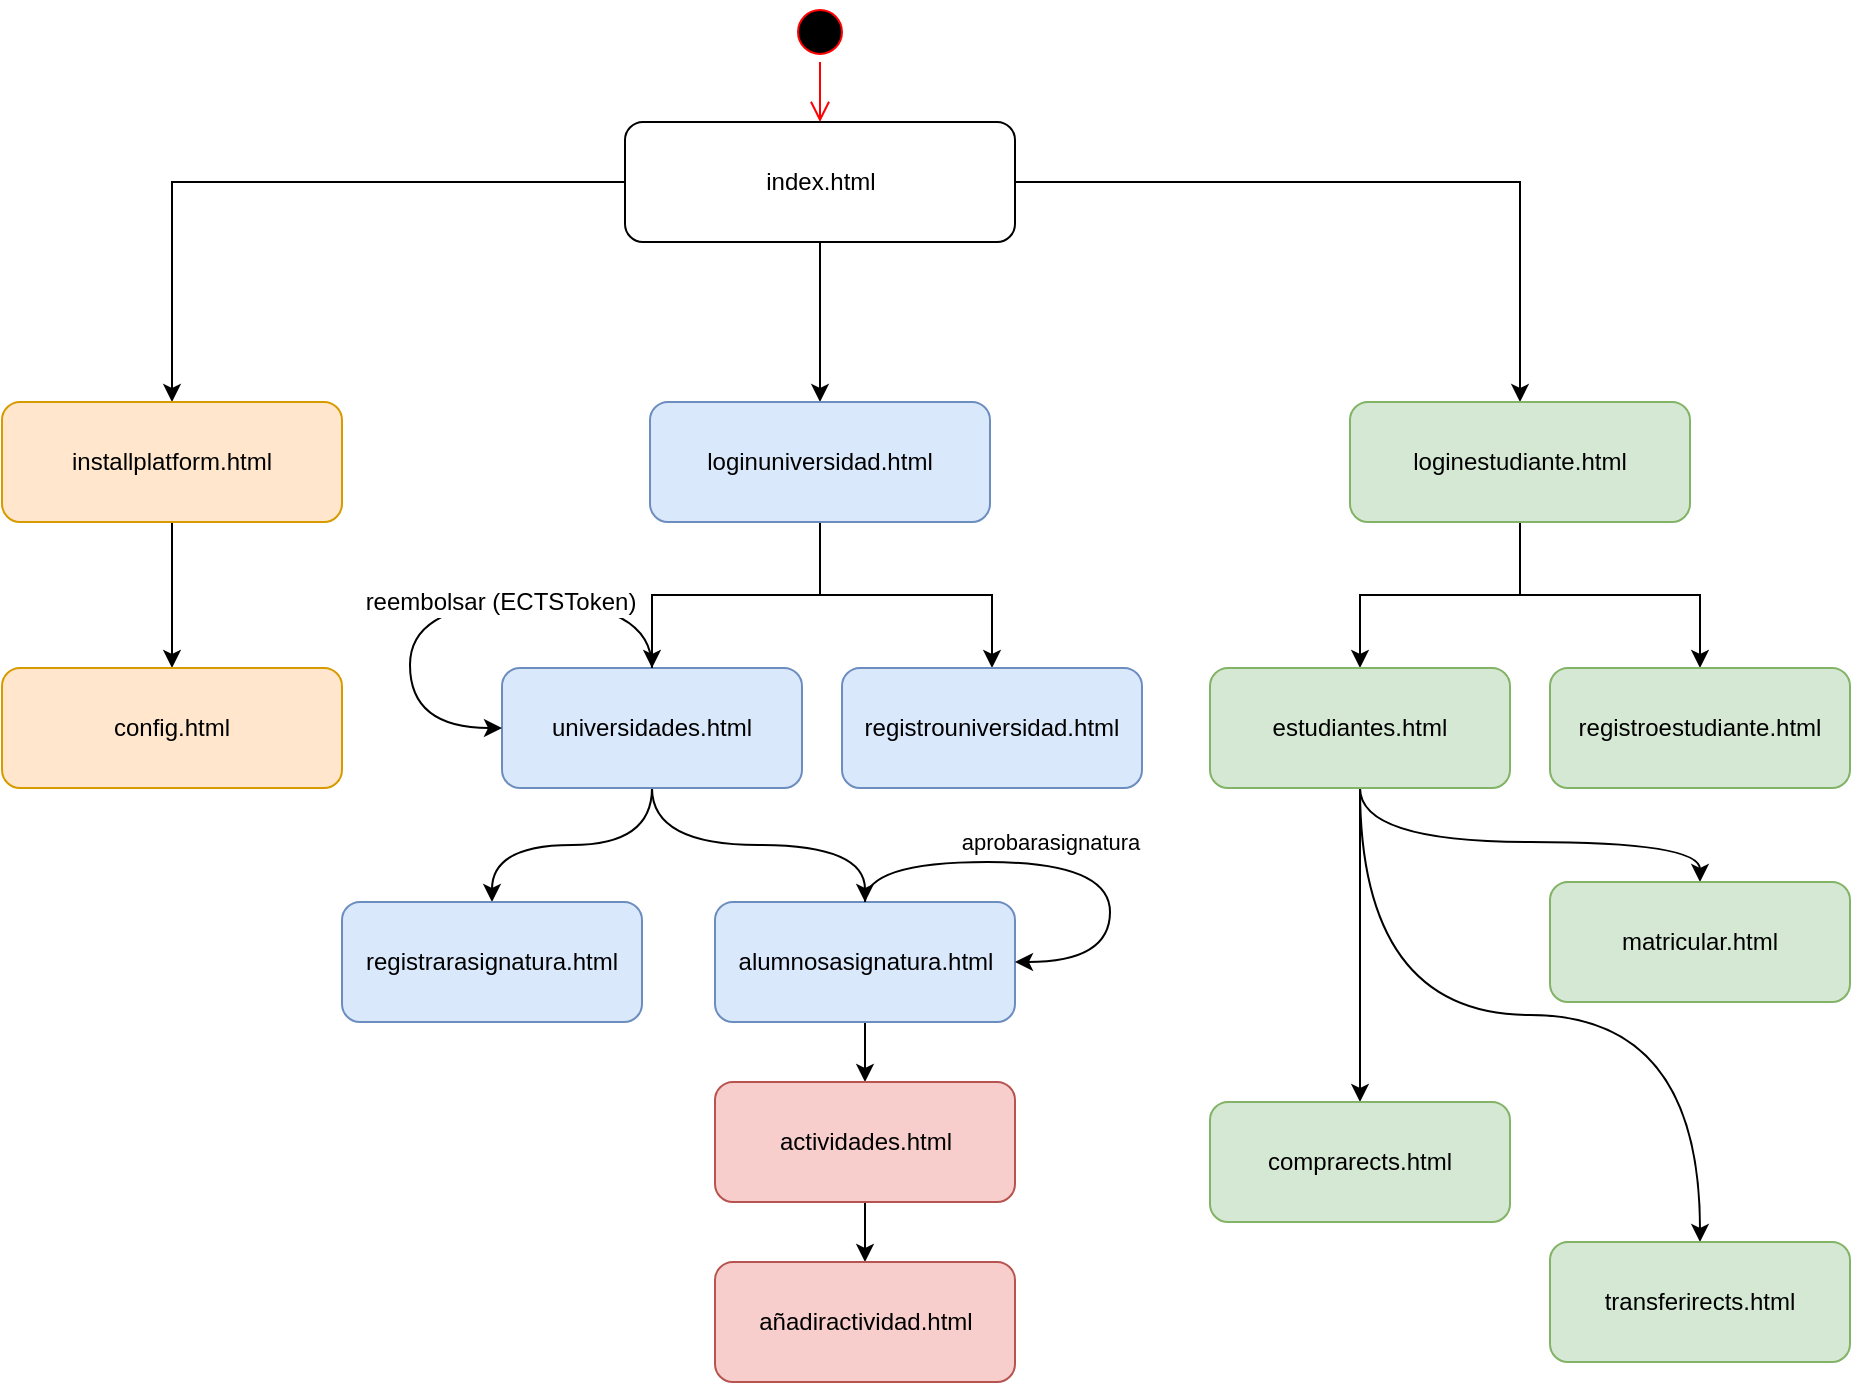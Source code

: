 <mxfile version="12.8.5" type="github" pages="3">
  <diagram name="mapa navegacion" id="e7e014a7-5840-1c2e-5031-d8a46d1fe8dd">
    <mxGraphModel dx="1391" dy="804" grid="1" gridSize="10" guides="1" tooltips="1" connect="1" arrows="1" fold="1" page="1" pageScale="1" pageWidth="1169" pageHeight="826" background="#ffffff" math="0" shadow="0">
      <root>
        <mxCell id="0" />
        <mxCell id="1" parent="0" />
        <mxCell id="12lOe5pPhqCpIjHMCl5X-41" value="" style="ellipse;html=1;shape=startState;fillColor=#000000;strokeColor=#ff0000;" parent="1" vertex="1">
          <mxGeometry x="540" y="80" width="30" height="30" as="geometry" />
        </mxCell>
        <mxCell id="12lOe5pPhqCpIjHMCl5X-42" value="" style="edgeStyle=orthogonalEdgeStyle;html=1;verticalAlign=bottom;endArrow=open;endSize=8;strokeColor=#ff0000;entryX=0.5;entryY=0;entryDx=0;entryDy=0;" parent="1" source="12lOe5pPhqCpIjHMCl5X-41" target="12lOe5pPhqCpIjHMCl5X-43" edge="1">
          <mxGeometry relative="1" as="geometry">
            <mxPoint x="555" y="170" as="targetPoint" />
          </mxGeometry>
        </mxCell>
        <mxCell id="12lOe5pPhqCpIjHMCl5X-49" style="edgeStyle=orthogonalEdgeStyle;rounded=0;orthogonalLoop=1;jettySize=auto;html=1;entryX=0.5;entryY=0;entryDx=0;entryDy=0;" parent="1" source="12lOe5pPhqCpIjHMCl5X-43" target="12lOe5pPhqCpIjHMCl5X-47" edge="1">
          <mxGeometry relative="1" as="geometry" />
        </mxCell>
        <mxCell id="12lOe5pPhqCpIjHMCl5X-50" style="edgeStyle=orthogonalEdgeStyle;rounded=0;orthogonalLoop=1;jettySize=auto;html=1;" parent="1" source="12lOe5pPhqCpIjHMCl5X-43" target="12lOe5pPhqCpIjHMCl5X-45" edge="1">
          <mxGeometry relative="1" as="geometry" />
        </mxCell>
        <mxCell id="12lOe5pPhqCpIjHMCl5X-51" style="edgeStyle=orthogonalEdgeStyle;rounded=0;orthogonalLoop=1;jettySize=auto;html=1;" parent="1" source="12lOe5pPhqCpIjHMCl5X-43" target="12lOe5pPhqCpIjHMCl5X-48" edge="1">
          <mxGeometry relative="1" as="geometry" />
        </mxCell>
        <mxCell id="12lOe5pPhqCpIjHMCl5X-43" value="index.html" style="rounded=1;whiteSpace=wrap;html=1;" parent="1" vertex="1">
          <mxGeometry x="457.5" y="140" width="195" height="60" as="geometry" />
        </mxCell>
        <mxCell id="12lOe5pPhqCpIjHMCl5X-62" style="edgeStyle=orthogonalEdgeStyle;rounded=0;orthogonalLoop=1;jettySize=auto;html=1;" parent="1" source="12lOe5pPhqCpIjHMCl5X-45" target="12lOe5pPhqCpIjHMCl5X-52" edge="1">
          <mxGeometry relative="1" as="geometry" />
        </mxCell>
        <mxCell id="12lOe5pPhqCpIjHMCl5X-45" value="installplatform.html" style="rounded=1;whiteSpace=wrap;html=1;fillColor=#ffe6cc;strokeColor=#d79b00;" parent="1" vertex="1">
          <mxGeometry x="146" y="280" width="170" height="60" as="geometry" />
        </mxCell>
        <mxCell id="12lOe5pPhqCpIjHMCl5X-58" style="edgeStyle=orthogonalEdgeStyle;rounded=0;orthogonalLoop=1;jettySize=auto;html=1;" parent="1" source="12lOe5pPhqCpIjHMCl5X-47" target="12lOe5pPhqCpIjHMCl5X-53" edge="1">
          <mxGeometry relative="1" as="geometry" />
        </mxCell>
        <mxCell id="12lOe5pPhqCpIjHMCl5X-59" style="edgeStyle=orthogonalEdgeStyle;rounded=0;orthogonalLoop=1;jettySize=auto;html=1;" parent="1" source="12lOe5pPhqCpIjHMCl5X-47" target="12lOe5pPhqCpIjHMCl5X-55" edge="1">
          <mxGeometry relative="1" as="geometry" />
        </mxCell>
        <mxCell id="12lOe5pPhqCpIjHMCl5X-47" value="loginuniversidad.html" style="rounded=1;whiteSpace=wrap;html=1;fillColor=#dae8fc;strokeColor=#6c8ebf;" parent="1" vertex="1">
          <mxGeometry x="470" y="280" width="170" height="60" as="geometry" />
        </mxCell>
        <mxCell id="12lOe5pPhqCpIjHMCl5X-60" style="edgeStyle=orthogonalEdgeStyle;rounded=0;orthogonalLoop=1;jettySize=auto;html=1;entryX=0.5;entryY=0;entryDx=0;entryDy=0;" parent="1" source="12lOe5pPhqCpIjHMCl5X-48" target="12lOe5pPhqCpIjHMCl5X-56" edge="1">
          <mxGeometry relative="1" as="geometry" />
        </mxCell>
        <mxCell id="12lOe5pPhqCpIjHMCl5X-61" style="edgeStyle=orthogonalEdgeStyle;rounded=0;orthogonalLoop=1;jettySize=auto;html=1;" parent="1" source="12lOe5pPhqCpIjHMCl5X-48" target="12lOe5pPhqCpIjHMCl5X-57" edge="1">
          <mxGeometry relative="1" as="geometry" />
        </mxCell>
        <mxCell id="12lOe5pPhqCpIjHMCl5X-48" value="loginestudiante.html" style="rounded=1;whiteSpace=wrap;html=1;fillColor=#d5e8d4;strokeColor=#82b366;" parent="1" vertex="1">
          <mxGeometry x="820" y="280" width="170" height="60" as="geometry" />
        </mxCell>
        <mxCell id="12lOe5pPhqCpIjHMCl5X-52" value="config.html" style="rounded=1;whiteSpace=wrap;html=1;fillColor=#ffe6cc;strokeColor=#d79b00;" parent="1" vertex="1">
          <mxGeometry x="146" y="413" width="170" height="60" as="geometry" />
        </mxCell>
        <mxCell id="12lOe5pPhqCpIjHMCl5X-68" style="edgeStyle=orthogonalEdgeStyle;curved=1;rounded=0;orthogonalLoop=1;jettySize=auto;html=1;" parent="1" source="12lOe5pPhqCpIjHMCl5X-53" target="12lOe5pPhqCpIjHMCl5X-64" edge="1">
          <mxGeometry relative="1" as="geometry" />
        </mxCell>
        <mxCell id="12lOe5pPhqCpIjHMCl5X-69" style="edgeStyle=orthogonalEdgeStyle;curved=1;rounded=0;orthogonalLoop=1;jettySize=auto;html=1;" parent="1" source="12lOe5pPhqCpIjHMCl5X-53" target="12lOe5pPhqCpIjHMCl5X-63" edge="1">
          <mxGeometry relative="1" as="geometry" />
        </mxCell>
        <mxCell id="12lOe5pPhqCpIjHMCl5X-53" value="universidades.html" style="rounded=1;whiteSpace=wrap;html=1;fillColor=#dae8fc;strokeColor=#6c8ebf;" parent="1" vertex="1">
          <mxGeometry x="396" y="413" width="150" height="60" as="geometry" />
        </mxCell>
        <mxCell id="12lOe5pPhqCpIjHMCl5X-55" value="registrouniversidad.html" style="rounded=1;whiteSpace=wrap;html=1;fillColor=#dae8fc;strokeColor=#6c8ebf;" parent="1" vertex="1">
          <mxGeometry x="566" y="413" width="150" height="60" as="geometry" />
        </mxCell>
        <mxCell id="g4WGMbYprZbNHogj7jOl-3" style="edgeStyle=orthogonalEdgeStyle;curved=1;rounded=0;orthogonalLoop=1;jettySize=auto;html=1;exitX=0.5;exitY=1;exitDx=0;exitDy=0;" parent="1" source="12lOe5pPhqCpIjHMCl5X-56" target="g4WGMbYprZbNHogj7jOl-1" edge="1">
          <mxGeometry relative="1" as="geometry" />
        </mxCell>
        <mxCell id="g4WGMbYprZbNHogj7jOl-4" style="edgeStyle=orthogonalEdgeStyle;curved=1;rounded=0;orthogonalLoop=1;jettySize=auto;html=1;" parent="1" source="12lOe5pPhqCpIjHMCl5X-56" target="g4WGMbYprZbNHogj7jOl-2" edge="1">
          <mxGeometry relative="1" as="geometry">
            <Array as="points">
              <mxPoint x="825" y="500" />
              <mxPoint x="995" y="500" />
            </Array>
          </mxGeometry>
        </mxCell>
        <mxCell id="Mm72N6KHf0pwj9bKv49G-8" style="edgeStyle=orthogonalEdgeStyle;curved=1;rounded=0;orthogonalLoop=1;jettySize=auto;html=1;" edge="1" parent="1" source="12lOe5pPhqCpIjHMCl5X-56" target="Mm72N6KHf0pwj9bKv49G-1">
          <mxGeometry relative="1" as="geometry" />
        </mxCell>
        <mxCell id="12lOe5pPhqCpIjHMCl5X-56" value="estudiantes.html" style="rounded=1;whiteSpace=wrap;html=1;fillColor=#d5e8d4;strokeColor=#82b366;" parent="1" vertex="1">
          <mxGeometry x="750" y="413" width="150" height="60" as="geometry" />
        </mxCell>
        <mxCell id="12lOe5pPhqCpIjHMCl5X-57" value="registroestudiante.html" style="rounded=1;whiteSpace=wrap;html=1;fillColor=#d5e8d4;strokeColor=#82b366;" parent="1" vertex="1">
          <mxGeometry x="920" y="413" width="150" height="60" as="geometry" />
        </mxCell>
        <mxCell id="12lOe5pPhqCpIjHMCl5X-70" style="edgeStyle=orthogonalEdgeStyle;curved=1;rounded=0;orthogonalLoop=1;jettySize=auto;html=1;" parent="1" source="12lOe5pPhqCpIjHMCl5X-63" target="12lOe5pPhqCpIjHMCl5X-65" edge="1">
          <mxGeometry relative="1" as="geometry" />
        </mxCell>
        <mxCell id="12lOe5pPhqCpIjHMCl5X-63" value="alumnosasignatura.html" style="rounded=1;whiteSpace=wrap;html=1;fillColor=#dae8fc;strokeColor=#6c8ebf;" parent="1" vertex="1">
          <mxGeometry x="502.5" y="530" width="150" height="60" as="geometry" />
        </mxCell>
        <mxCell id="12lOe5pPhqCpIjHMCl5X-64" value="registrarasignatura.html" style="rounded=1;whiteSpace=wrap;html=1;fillColor=#dae8fc;strokeColor=#6c8ebf;" parent="1" vertex="1">
          <mxGeometry x="316" y="530" width="150" height="60" as="geometry" />
        </mxCell>
        <mxCell id="12lOe5pPhqCpIjHMCl5X-71" style="edgeStyle=orthogonalEdgeStyle;curved=1;rounded=0;orthogonalLoop=1;jettySize=auto;html=1;" parent="1" source="12lOe5pPhqCpIjHMCl5X-65" target="12lOe5pPhqCpIjHMCl5X-66" edge="1">
          <mxGeometry relative="1" as="geometry" />
        </mxCell>
        <mxCell id="12lOe5pPhqCpIjHMCl5X-65" value="actividades.html" style="rounded=1;whiteSpace=wrap;html=1;fillColor=#f8cecc;strokeColor=#b85450;" parent="1" vertex="1">
          <mxGeometry x="502.5" y="620" width="150" height="60" as="geometry" />
        </mxCell>
        <mxCell id="12lOe5pPhqCpIjHMCl5X-66" value="añadiractividad.html" style="rounded=1;whiteSpace=wrap;html=1;fillColor=#f8cecc;strokeColor=#b85450;" parent="1" vertex="1">
          <mxGeometry x="502.5" y="710" width="150" height="60" as="geometry" />
        </mxCell>
        <mxCell id="12lOe5pPhqCpIjHMCl5X-67" value="aprobarasignatura" style="edgeStyle=orthogonalEdgeStyle;curved=1;rounded=0;orthogonalLoop=1;jettySize=auto;html=1;entryX=1;entryY=0.5;entryDx=0;entryDy=0;" parent="1" source="12lOe5pPhqCpIjHMCl5X-63" target="12lOe5pPhqCpIjHMCl5X-63" edge="1">
          <mxGeometry x="-0.062" y="10" relative="1" as="geometry">
            <Array as="points">
              <mxPoint x="577" y="510" />
              <mxPoint x="700" y="510" />
              <mxPoint x="700" y="560" />
            </Array>
            <mxPoint as="offset" />
          </mxGeometry>
        </mxCell>
        <mxCell id="g4WGMbYprZbNHogj7jOl-1" value="transferirects.html" style="rounded=1;whiteSpace=wrap;html=1;fillColor=#d5e8d4;strokeColor=#82b366;" parent="1" vertex="1">
          <mxGeometry x="920" y="700" width="150" height="60" as="geometry" />
        </mxCell>
        <mxCell id="g4WGMbYprZbNHogj7jOl-2" value="matricular.html" style="rounded=1;whiteSpace=wrap;html=1;fillColor=#d5e8d4;strokeColor=#82b366;" parent="1" vertex="1">
          <mxGeometry x="920" y="520" width="150" height="60" as="geometry" />
        </mxCell>
        <mxCell id="Mm72N6KHf0pwj9bKv49G-1" value="comprarects.html" style="rounded=1;whiteSpace=wrap;html=1;fillColor=#d5e8d4;strokeColor=#82b366;" vertex="1" parent="1">
          <mxGeometry x="750" y="630" width="150" height="60" as="geometry" />
        </mxCell>
        <mxCell id="Mm72N6KHf0pwj9bKv49G-6" style="edgeStyle=orthogonalEdgeStyle;curved=1;rounded=0;orthogonalLoop=1;jettySize=auto;html=1;entryX=0;entryY=0.5;entryDx=0;entryDy=0;" edge="1" parent="1" source="12lOe5pPhqCpIjHMCl5X-53" target="12lOe5pPhqCpIjHMCl5X-53">
          <mxGeometry relative="1" as="geometry">
            <Array as="points">
              <mxPoint x="471" y="380" />
              <mxPoint x="350" y="380" />
              <mxPoint x="350" y="443" />
            </Array>
          </mxGeometry>
        </mxCell>
        <mxCell id="Mm72N6KHf0pwj9bKv49G-7" value="reembolsar (ECTSToken)" style="text;html=1;align=center;verticalAlign=middle;resizable=0;points=[];labelBackgroundColor=#ffffff;" vertex="1" connectable="0" parent="Mm72N6KHf0pwj9bKv49G-6">
          <mxGeometry x="-0.17" relative="1" as="geometry">
            <mxPoint as="offset" />
          </mxGeometry>
        </mxCell>
      </root>
    </mxGraphModel>
  </diagram>
  <diagram id="156oatndLxO4dvfuAqOI" name="universidades.html">
    <mxGraphModel dx="1156" dy="606" grid="1" gridSize="10" guides="1" tooltips="1" connect="1" arrows="1" fold="1" page="1" pageScale="1" pageWidth="827" pageHeight="1169" math="0" shadow="0">
      <root>
        <mxCell id="4kZkMGZcwQLVVGqFaAiX-0" />
        <mxCell id="4kZkMGZcwQLVVGqFaAiX-1" parent="4kZkMGZcwQLVVGqFaAiX-0" />
        <mxCell id="4kZkMGZcwQLVVGqFaAiX-2" value="" style="html=1;whiteSpace=wrap;comic=1;strokeWidth=2;fontFamily=Comic Sans MS;fontStyle=1;" vertex="1" parent="4kZkMGZcwQLVVGqFaAiX-1">
          <mxGeometry x="40" y="40" width="740" height="520" as="geometry" />
        </mxCell>
        <mxCell id="4kZkMGZcwQLVVGqFaAiX-3" value="INFORMACIÓN UNIVERSIDAD" style="html=1;whiteSpace=wrap;comic=1;strokeWidth=2;fontFamily=Comic Sans MS;fontStyle=1;" vertex="1" parent="4kZkMGZcwQLVVGqFaAiX-1">
          <mxGeometry x="60" y="60" width="430" height="60" as="geometry" />
        </mxCell>
        <mxCell id="4kZkMGZcwQLVVGqFaAiX-5" value="LISTA ASIGNATURAS" style="html=1;whiteSpace=wrap;comic=1;strokeWidth=2;fontFamily=Comic Sans MS;fontStyle=1;" vertex="1" parent="4kZkMGZcwQLVVGqFaAiX-1">
          <mxGeometry x="60" y="140" width="700" height="60" as="geometry" />
        </mxCell>
        <mxCell id="37SAubsaAhZWVgWpW_Ab-0" value="añadir asignatura" style="html=1;whiteSpace=wrap;comic=1;strokeWidth=2;fontFamily=Comic Sans MS;fontStyle=1;" vertex="1" parent="4kZkMGZcwQLVVGqFaAiX-1">
          <mxGeometry x="630" y="150" width="120" height="20" as="geometry" />
        </mxCell>
        <mxCell id="37SAubsaAhZWVgWpW_Ab-1" value="LISTA DEPOSITOS ALUMNOS" style="html=1;whiteSpace=wrap;comic=1;strokeWidth=2;fontFamily=Comic Sans MS;fontStyle=1;" vertex="1" parent="4kZkMGZcwQLVVGqFaAiX-1">
          <mxGeometry x="60" y="220" width="700" height="130" as="geometry" />
        </mxCell>
        <mxCell id="37SAubsaAhZWVgWpW_Ab-2" value="CONSOLA" style="html=1;whiteSpace=wrap;comic=1;strokeWidth=2;fontFamily=Comic Sans MS;fontStyle=1;" vertex="1" parent="4kZkMGZcwQLVVGqFaAiX-1">
          <mxGeometry x="60" y="370" width="700" height="160" as="geometry" />
        </mxCell>
      </root>
    </mxGraphModel>
  </diagram>
  <diagram id="FroUzbPg4tdQO3owvPbs" name="estudiantes.html">
    <mxGraphModel dx="1156" dy="606" grid="1" gridSize="10" guides="1" tooltips="1" connect="1" arrows="1" fold="1" page="1" pageScale="1" pageWidth="827" pageHeight="1169" math="0" shadow="0">
      <root>
        <mxCell id="IpeSCp-X-PxSuYow8ULF-0" />
        <mxCell id="IpeSCp-X-PxSuYow8ULF-1" parent="IpeSCp-X-PxSuYow8ULF-0" />
        <mxCell id="6Z2Ftplb00PQwx4RU__K-0" value="" style="html=1;whiteSpace=wrap;comic=1;strokeWidth=2;fontFamily=Comic Sans MS;fontStyle=1;" vertex="1" parent="IpeSCp-X-PxSuYow8ULF-1">
          <mxGeometry x="40" y="30" width="760" height="530" as="geometry" />
        </mxCell>
        <mxCell id="6Z2Ftplb00PQwx4RU__K-1" value="INFORMACION ESTUDIANTE" style="html=1;whiteSpace=wrap;comic=1;strokeWidth=2;fontFamily=Comic Sans MS;fontStyle=1;" vertex="1" parent="IpeSCp-X-PxSuYow8ULF-1">
          <mxGeometry x="60" y="50" width="430" height="60" as="geometry" />
        </mxCell>
        <mxCell id="6Z2Ftplb00PQwx4RU__K-2" value="LISTA MATRICULAS" style="html=1;whiteSpace=wrap;comic=1;strokeWidth=2;fontFamily=Comic Sans MS;fontStyle=1;" vertex="1" parent="IpeSCp-X-PxSuYow8ULF-1">
          <mxGeometry x="60" y="130" width="710" height="110" as="geometry" />
        </mxCell>
        <mxCell id="6Z2Ftplb00PQwx4RU__K-3" value="LISTA DEPOSITOS" style="html=1;whiteSpace=wrap;comic=1;strokeWidth=2;fontFamily=Comic Sans MS;fontStyle=1;" vertex="1" parent="IpeSCp-X-PxSuYow8ULF-1">
          <mxGeometry x="59" y="260" width="710" height="110" as="geometry" />
        </mxCell>
        <mxCell id="6Z2Ftplb00PQwx4RU__K-4" value="añadir deposito" style="html=1;whiteSpace=wrap;comic=1;strokeWidth=2;fontFamily=Comic Sans MS;fontStyle=1;" vertex="1" parent="IpeSCp-X-PxSuYow8ULF-1">
          <mxGeometry x="640" y="270" width="120" height="20" as="geometry" />
        </mxCell>
        <mxCell id="PAAaJdWq7j2Y1nKWaARY-0" value="matricular en universidad" style="html=1;whiteSpace=wrap;comic=1;strokeWidth=2;fontFamily=Comic Sans MS;fontStyle=1;" vertex="1" parent="IpeSCp-X-PxSuYow8ULF-1">
          <mxGeometry x="580" y="320" width="180" height="20" as="geometry" />
        </mxCell>
        <mxCell id="PAAaJdWq7j2Y1nKWaARY-1" value="CONSOLA" style="html=1;whiteSpace=wrap;comic=1;strokeWidth=2;fontFamily=Comic Sans MS;fontStyle=1;" vertex="1" parent="IpeSCp-X-PxSuYow8ULF-1">
          <mxGeometry x="59" y="390" width="710" height="140" as="geometry" />
        </mxCell>
      </root>
    </mxGraphModel>
  </diagram>
</mxfile>
